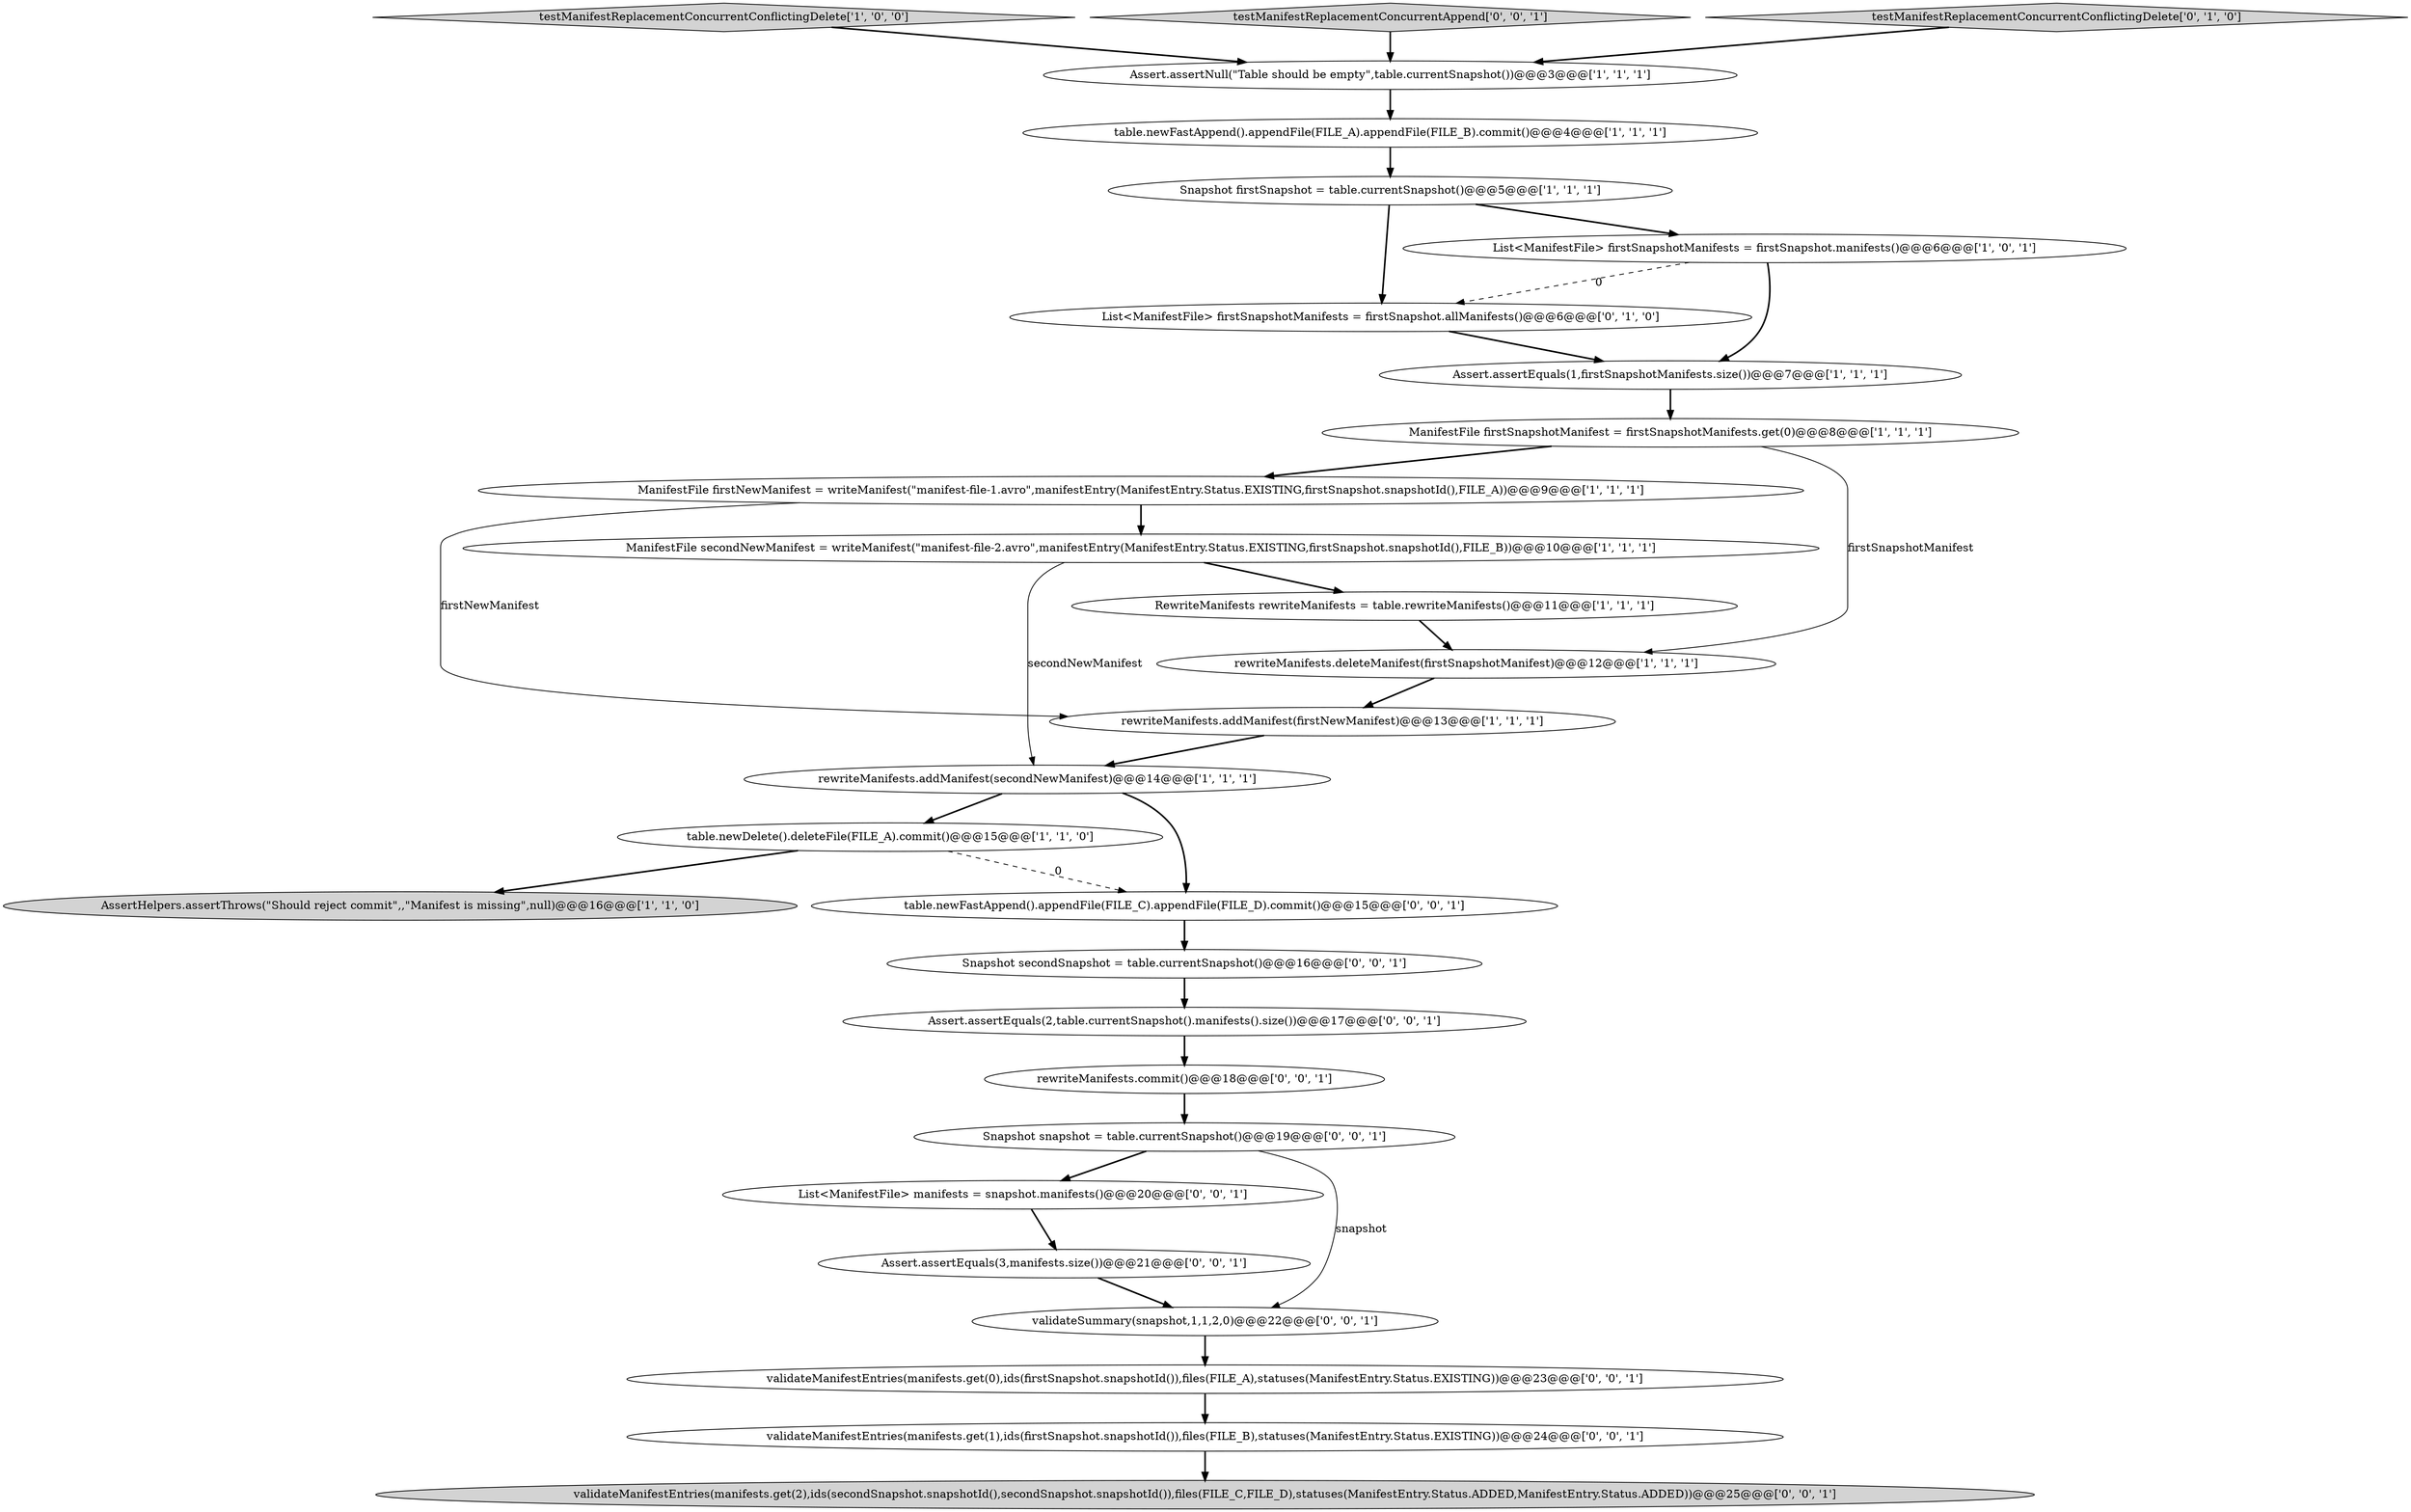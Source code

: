 digraph {
14 [style = filled, label = "table.newDelete().deleteFile(FILE_A).commit()@@@15@@@['1', '1', '0']", fillcolor = white, shape = ellipse image = "AAA0AAABBB1BBB"];
0 [style = filled, label = "table.newFastAppend().appendFile(FILE_A).appendFile(FILE_B).commit()@@@4@@@['1', '1', '1']", fillcolor = white, shape = ellipse image = "AAA0AAABBB1BBB"];
2 [style = filled, label = "ManifestFile firstNewManifest = writeManifest(\"manifest-file-1.avro\",manifestEntry(ManifestEntry.Status.EXISTING,firstSnapshot.snapshotId(),FILE_A))@@@9@@@['1', '1', '1']", fillcolor = white, shape = ellipse image = "AAA0AAABBB1BBB"];
8 [style = filled, label = "ManifestFile firstSnapshotManifest = firstSnapshotManifests.get(0)@@@8@@@['1', '1', '1']", fillcolor = white, shape = ellipse image = "AAA0AAABBB1BBB"];
16 [style = filled, label = "List<ManifestFile> firstSnapshotManifests = firstSnapshot.allManifests()@@@6@@@['0', '1', '0']", fillcolor = white, shape = ellipse image = "AAA1AAABBB2BBB"];
18 [style = filled, label = "List<ManifestFile> manifests = snapshot.manifests()@@@20@@@['0', '0', '1']", fillcolor = white, shape = ellipse image = "AAA0AAABBB3BBB"];
28 [style = filled, label = "validateManifestEntries(manifests.get(1),ids(firstSnapshot.snapshotId()),files(FILE_B),statuses(ManifestEntry.Status.EXISTING))@@@24@@@['0', '0', '1']", fillcolor = white, shape = ellipse image = "AAA0AAABBB3BBB"];
25 [style = filled, label = "rewriteManifests.commit()@@@18@@@['0', '0', '1']", fillcolor = white, shape = ellipse image = "AAA0AAABBB3BBB"];
12 [style = filled, label = "List<ManifestFile> firstSnapshotManifests = firstSnapshot.manifests()@@@6@@@['1', '0', '1']", fillcolor = white, shape = ellipse image = "AAA0AAABBB1BBB"];
13 [style = filled, label = "testManifestReplacementConcurrentConflictingDelete['1', '0', '0']", fillcolor = lightgray, shape = diamond image = "AAA0AAABBB1BBB"];
6 [style = filled, label = "Assert.assertNull(\"Table should be empty\",table.currentSnapshot())@@@3@@@['1', '1', '1']", fillcolor = white, shape = ellipse image = "AAA0AAABBB1BBB"];
5 [style = filled, label = "RewriteManifests rewriteManifests = table.rewriteManifests()@@@11@@@['1', '1', '1']", fillcolor = white, shape = ellipse image = "AAA0AAABBB1BBB"];
9 [style = filled, label = "rewriteManifests.deleteManifest(firstSnapshotManifest)@@@12@@@['1', '1', '1']", fillcolor = white, shape = ellipse image = "AAA0AAABBB1BBB"];
3 [style = filled, label = "rewriteManifests.addManifest(secondNewManifest)@@@14@@@['1', '1', '1']", fillcolor = white, shape = ellipse image = "AAA0AAABBB1BBB"];
22 [style = filled, label = "table.newFastAppend().appendFile(FILE_C).appendFile(FILE_D).commit()@@@15@@@['0', '0', '1']", fillcolor = white, shape = ellipse image = "AAA0AAABBB3BBB"];
21 [style = filled, label = "validateSummary(snapshot,1,1,2,0)@@@22@@@['0', '0', '1']", fillcolor = white, shape = ellipse image = "AAA0AAABBB3BBB"];
24 [style = filled, label = "Assert.assertEquals(2,table.currentSnapshot().manifests().size())@@@17@@@['0', '0', '1']", fillcolor = white, shape = ellipse image = "AAA0AAABBB3BBB"];
27 [style = filled, label = "validateManifestEntries(manifests.get(2),ids(secondSnapshot.snapshotId(),secondSnapshot.snapshotId()),files(FILE_C,FILE_D),statuses(ManifestEntry.Status.ADDED,ManifestEntry.Status.ADDED))@@@25@@@['0', '0', '1']", fillcolor = lightgray, shape = ellipse image = "AAA0AAABBB3BBB"];
17 [style = filled, label = "Snapshot secondSnapshot = table.currentSnapshot()@@@16@@@['0', '0', '1']", fillcolor = white, shape = ellipse image = "AAA0AAABBB3BBB"];
19 [style = filled, label = "testManifestReplacementConcurrentAppend['0', '0', '1']", fillcolor = lightgray, shape = diamond image = "AAA0AAABBB3BBB"];
11 [style = filled, label = "AssertHelpers.assertThrows(\"Should reject commit\",,\"Manifest is missing\",null)@@@16@@@['1', '1', '0']", fillcolor = lightgray, shape = ellipse image = "AAA0AAABBB1BBB"];
23 [style = filled, label = "validateManifestEntries(manifests.get(0),ids(firstSnapshot.snapshotId()),files(FILE_A),statuses(ManifestEntry.Status.EXISTING))@@@23@@@['0', '0', '1']", fillcolor = white, shape = ellipse image = "AAA0AAABBB3BBB"];
1 [style = filled, label = "Snapshot firstSnapshot = table.currentSnapshot()@@@5@@@['1', '1', '1']", fillcolor = white, shape = ellipse image = "AAA0AAABBB1BBB"];
15 [style = filled, label = "testManifestReplacementConcurrentConflictingDelete['0', '1', '0']", fillcolor = lightgray, shape = diamond image = "AAA0AAABBB2BBB"];
26 [style = filled, label = "Snapshot snapshot = table.currentSnapshot()@@@19@@@['0', '0', '1']", fillcolor = white, shape = ellipse image = "AAA0AAABBB3BBB"];
7 [style = filled, label = "Assert.assertEquals(1,firstSnapshotManifests.size())@@@7@@@['1', '1', '1']", fillcolor = white, shape = ellipse image = "AAA0AAABBB1BBB"];
4 [style = filled, label = "ManifestFile secondNewManifest = writeManifest(\"manifest-file-2.avro\",manifestEntry(ManifestEntry.Status.EXISTING,firstSnapshot.snapshotId(),FILE_B))@@@10@@@['1', '1', '1']", fillcolor = white, shape = ellipse image = "AAA0AAABBB1BBB"];
20 [style = filled, label = "Assert.assertEquals(3,manifests.size())@@@21@@@['0', '0', '1']", fillcolor = white, shape = ellipse image = "AAA0AAABBB3BBB"];
10 [style = filled, label = "rewriteManifests.addManifest(firstNewManifest)@@@13@@@['1', '1', '1']", fillcolor = white, shape = ellipse image = "AAA0AAABBB1BBB"];
12->7 [style = bold, label=""];
12->16 [style = dashed, label="0"];
26->18 [style = bold, label=""];
3->14 [style = bold, label=""];
7->8 [style = bold, label=""];
18->20 [style = bold, label=""];
2->4 [style = bold, label=""];
19->6 [style = bold, label=""];
1->12 [style = bold, label=""];
6->0 [style = bold, label=""];
4->5 [style = bold, label=""];
25->26 [style = bold, label=""];
13->6 [style = bold, label=""];
5->9 [style = bold, label=""];
22->17 [style = bold, label=""];
14->11 [style = bold, label=""];
15->6 [style = bold, label=""];
0->1 [style = bold, label=""];
10->3 [style = bold, label=""];
28->27 [style = bold, label=""];
20->21 [style = bold, label=""];
26->21 [style = solid, label="snapshot"];
8->2 [style = bold, label=""];
2->10 [style = solid, label="firstNewManifest"];
17->24 [style = bold, label=""];
14->22 [style = dashed, label="0"];
4->3 [style = solid, label="secondNewManifest"];
16->7 [style = bold, label=""];
3->22 [style = bold, label=""];
24->25 [style = bold, label=""];
23->28 [style = bold, label=""];
1->16 [style = bold, label=""];
21->23 [style = bold, label=""];
8->9 [style = solid, label="firstSnapshotManifest"];
9->10 [style = bold, label=""];
}
